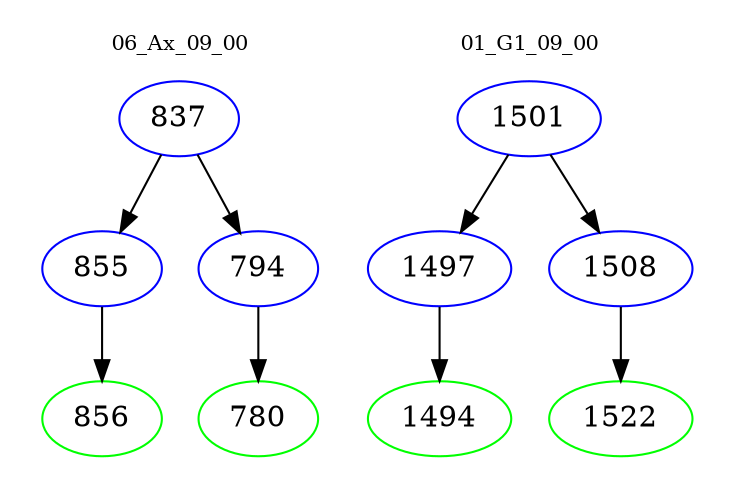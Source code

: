 digraph{
subgraph cluster_0 {
color = white
label = "06_Ax_09_00";
fontsize=10;
T0_837 [label="837", color="blue"]
T0_837 -> T0_855 [color="black"]
T0_855 [label="855", color="blue"]
T0_855 -> T0_856 [color="black"]
T0_856 [label="856", color="green"]
T0_837 -> T0_794 [color="black"]
T0_794 [label="794", color="blue"]
T0_794 -> T0_780 [color="black"]
T0_780 [label="780", color="green"]
}
subgraph cluster_1 {
color = white
label = "01_G1_09_00";
fontsize=10;
T1_1501 [label="1501", color="blue"]
T1_1501 -> T1_1497 [color="black"]
T1_1497 [label="1497", color="blue"]
T1_1497 -> T1_1494 [color="black"]
T1_1494 [label="1494", color="green"]
T1_1501 -> T1_1508 [color="black"]
T1_1508 [label="1508", color="blue"]
T1_1508 -> T1_1522 [color="black"]
T1_1522 [label="1522", color="green"]
}
}
